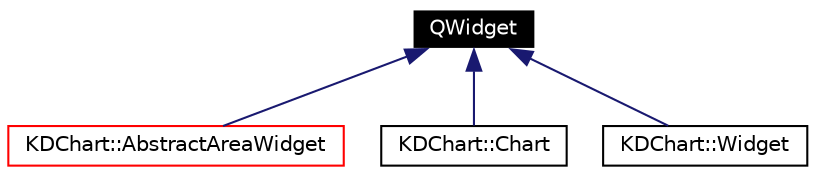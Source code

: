digraph G
{
  edge [fontname="Helvetica",fontsize=10,labelfontname="Helvetica",labelfontsize=10];
  node [fontname="Helvetica",fontsize=10,shape=record];
  Node85 [label="QWidget",height=0.2,width=0.4,color="white", fillcolor="black", style="filled" fontcolor="white"];
  Node85 -> Node86 [dir=back,color="midnightblue",fontsize=10,style="solid",fontname="Helvetica"];
  Node86 [label="KDChart::AbstractAreaWidget",height=0.2,width=0.4,color="red",URL="$class_k_d_chart_1_1_abstract_area_widget.html"];
  Node85 -> Node88 [dir=back,color="midnightblue",fontsize=10,style="solid",fontname="Helvetica"];
  Node88 [label="KDChart::Chart",height=0.2,width=0.4,color="black",URL="$class_k_d_chart_1_1_chart.html"];
  Node85 -> Node89 [dir=back,color="midnightblue",fontsize=10,style="solid",fontname="Helvetica"];
  Node89 [label="KDChart::Widget",height=0.2,width=0.4,color="black",URL="$class_k_d_chart_1_1_widget.html"];
}
